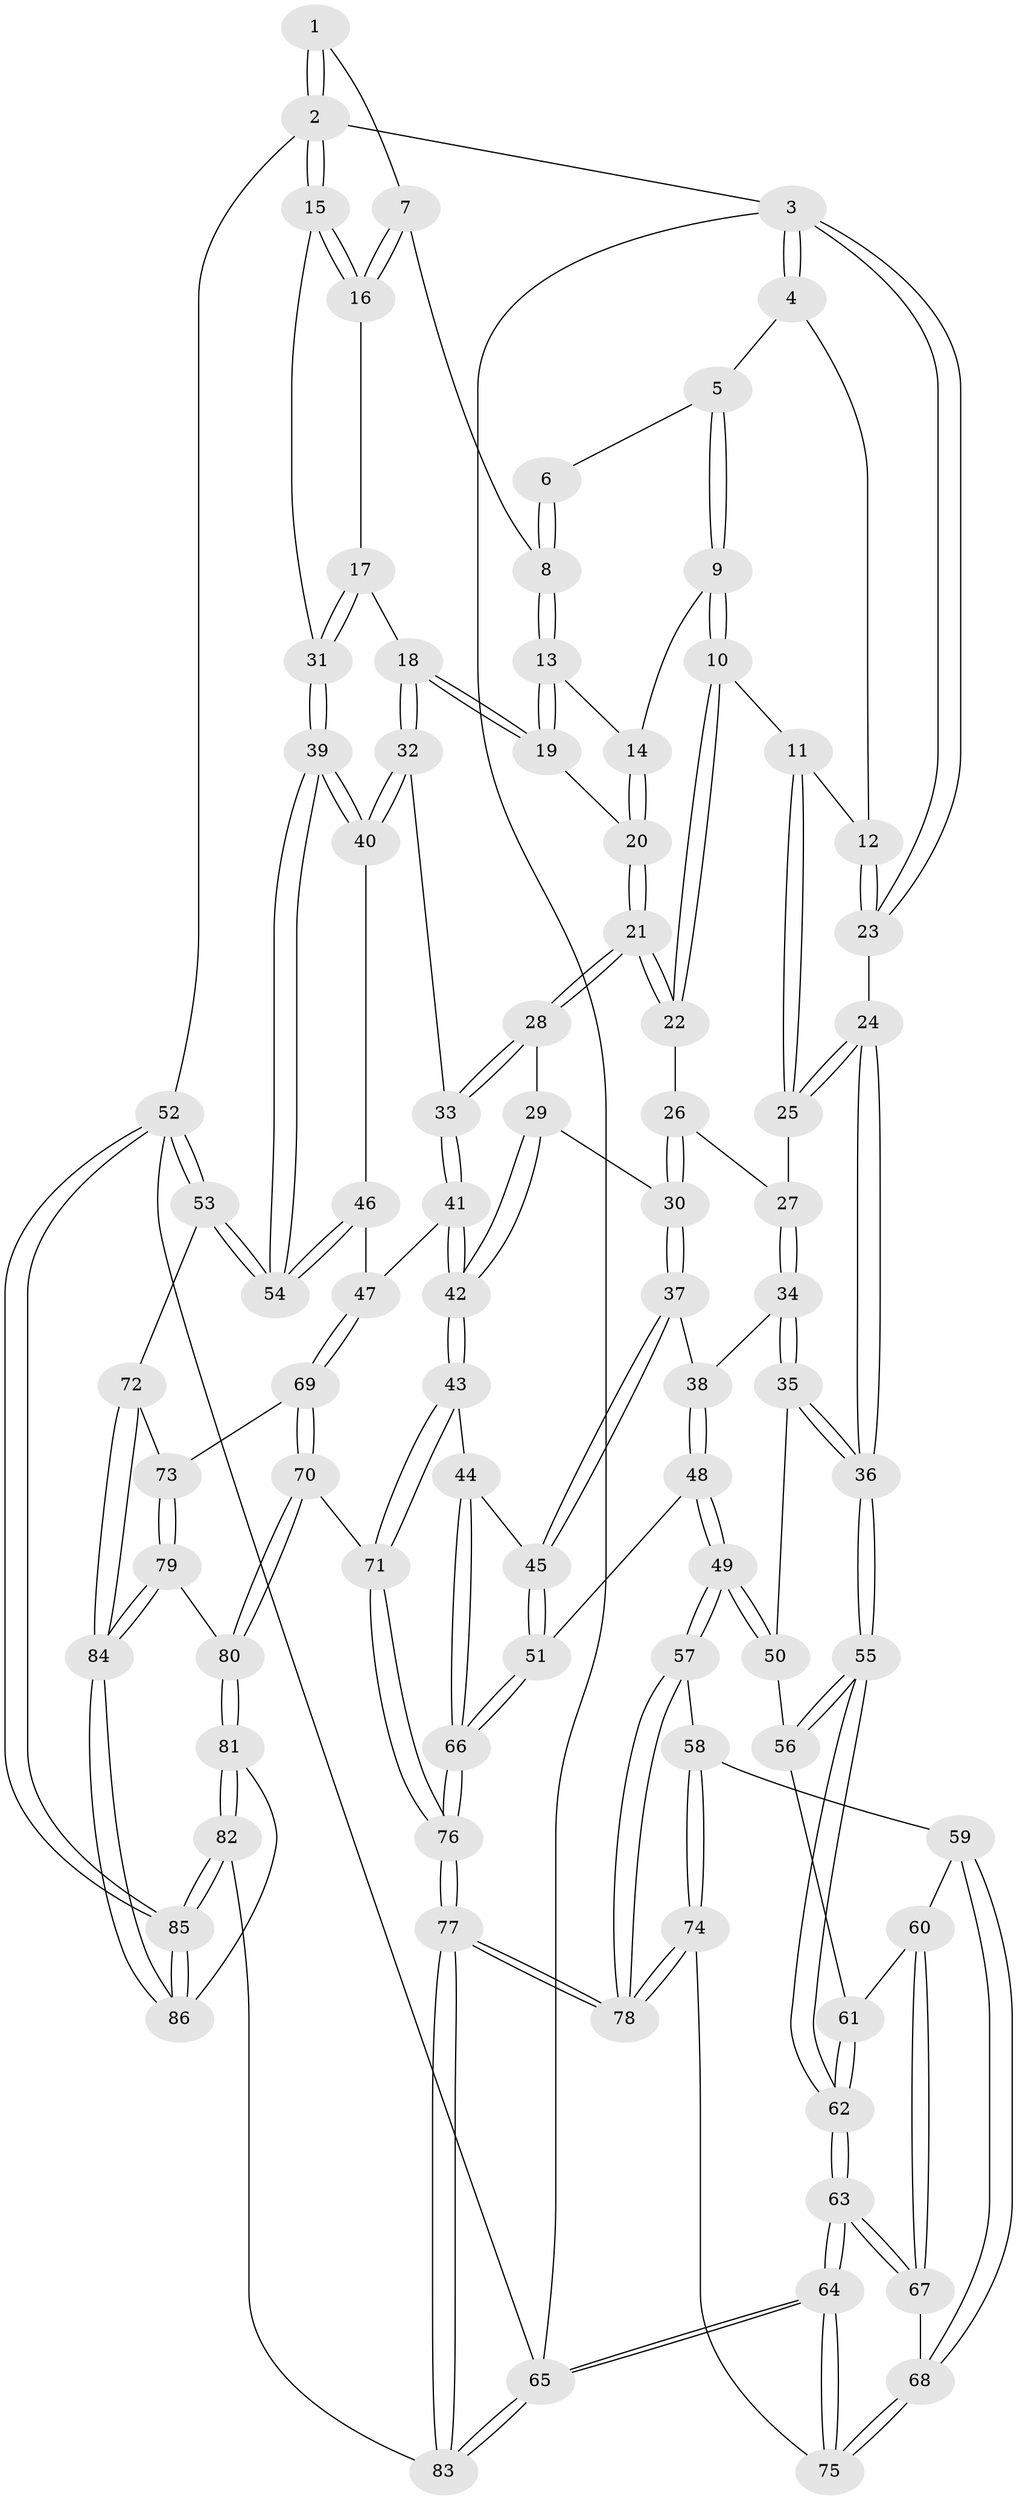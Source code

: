 // Generated by graph-tools (version 1.1) at 2025/03/03/09/25 03:03:25]
// undirected, 86 vertices, 212 edges
graph export_dot {
graph [start="1"]
  node [color=gray90,style=filled];
  1 [pos="+0.9921899978734813+0"];
  2 [pos="+1+0"];
  3 [pos="+0+0"];
  4 [pos="+0.3311353452657393+0"];
  5 [pos="+0.4485660518681362+0"];
  6 [pos="+0.4733770866193316+0"];
  7 [pos="+0.8291137912991172+0.013777623872758498"];
  8 [pos="+0.7042328100855205+0.08653178502030397"];
  9 [pos="+0.4859784871287295+0.017914760601220908"];
  10 [pos="+0.35136966200774566+0.18883311396407862"];
  11 [pos="+0.2341904982922832+0.10291766099389855"];
  12 [pos="+0.2346087767648176+0.09343368537547497"];
  13 [pos="+0.7009828847571739+0.09299915774465928"];
  14 [pos="+0.5196602057557907+0.09830841087256019"];
  15 [pos="+1+0.015527432176650677"];
  16 [pos="+0.8588084487728431+0.19064968627071954"];
  17 [pos="+0.8383517238859085+0.23797382462215447"];
  18 [pos="+0.777622327663731+0.3103372435602756"];
  19 [pos="+0.6931956736404375+0.2470274991841354"];
  20 [pos="+0.5395272996838519+0.21997792505772237"];
  21 [pos="+0.4568047337975548+0.3019136646530441"];
  22 [pos="+0.3642329137539813+0.2143807810870891"];
  23 [pos="+0+0"];
  24 [pos="+0+0.23020232059684115"];
  25 [pos="+0.14771513510484557+0.24436113465707762"];
  26 [pos="+0.25523943804541926+0.26800800725041496"];
  27 [pos="+0.16502656440844607+0.2664417570096522"];
  28 [pos="+0.44353866338938647+0.35178101282732366"];
  29 [pos="+0.4424436882329739+0.3535034344265841"];
  30 [pos="+0.43085048469203063+0.3600068843603801"];
  31 [pos="+1+0.29828333342449054"];
  32 [pos="+0.7776333391293405+0.31041796784061254"];
  33 [pos="+0.6905650282948343+0.41779669146854154"];
  34 [pos="+0.21318034403555608+0.4170242361457886"];
  35 [pos="+0.17018227571021213+0.4592172772084235"];
  36 [pos="+0+0.24551878310643055"];
  37 [pos="+0.3460947692257627+0.42933341385881607"];
  38 [pos="+0.30018551007334254+0.43144076708406576"];
  39 [pos="+1+0.5245445447586944"];
  40 [pos="+0.9235749560314247+0.4425187885870318"];
  41 [pos="+0.6503637179721844+0.5634138138005347"];
  42 [pos="+0.5763313726038805+0.5856113556532391"];
  43 [pos="+0.5736362972989458+0.5884082688164427"];
  44 [pos="+0.41165025809693145+0.5695557510676265"];
  45 [pos="+0.3705446629772211+0.5201281028891365"];
  46 [pos="+0.752270209731424+0.5840037785504915"];
  47 [pos="+0.7191807491398652+0.6020545492255562"];
  48 [pos="+0.25384801919604705+0.6366168749318664"];
  49 [pos="+0.25382819159574777+0.6366191260612015"];
  50 [pos="+0.15744060524448986+0.4853740598639692"];
  51 [pos="+0.25952111905552216+0.6374074631745653"];
  52 [pos="+1+1"];
  53 [pos="+1+0.6229359844081857"];
  54 [pos="+1+0.6144478155439477"];
  55 [pos="+0+0.3693560316326897"];
  56 [pos="+0.13483673125133588+0.5017886993836815"];
  57 [pos="+0.25318355700927425+0.6371104463966596"];
  58 [pos="+0.14026966628173773+0.6579368959740156"];
  59 [pos="+0.10140101938539516+0.6348197662369446"];
  60 [pos="+0.0977521992251827+0.6292967416799142"];
  61 [pos="+0.1021107885692039+0.5457273430676245"];
  62 [pos="+0+0.5252005675424665"];
  63 [pos="+0+0.6199830922456596"];
  64 [pos="+0+0.931484330380404"];
  65 [pos="+0+1"];
  66 [pos="+0.35342795927931026+0.6861498781692267"];
  67 [pos="+0+0.6382133420385406"];
  68 [pos="+0.04751588256980549+0.7257912489162357"];
  69 [pos="+0.774424031864569+0.7030566852533764"];
  70 [pos="+0.5421391561405684+0.7670457831632541"];
  71 [pos="+0.5211816571111328+0.7454014178812144"];
  72 [pos="+0.8387664643050681+0.7580473474549305"];
  73 [pos="+0.7866925266973387+0.7178138394420476"];
  74 [pos="+0.14303776698941584+0.8153909011969296"];
  75 [pos="+0.07434716609737801+0.7865226061989101"];
  76 [pos="+0.4042392608951326+0.7698645009674452"];
  77 [pos="+0.2520430845797514+0.9867525814063278"];
  78 [pos="+0.1910912320518098+0.8663426864487173"];
  79 [pos="+0.6049522750137268+0.8239972475452626"];
  80 [pos="+0.5778493059338397+0.820057333259763"];
  81 [pos="+0.562083549233812+0.9137964557792276"];
  82 [pos="+0.38719184373369264+1"];
  83 [pos="+0.24233716769401462+1"];
  84 [pos="+0.8064758510797011+0.9168726273159994"];
  85 [pos="+0.9545294169679134+1"];
  86 [pos="+0.8254614799499446+1"];
  1 -- 2;
  1 -- 2;
  1 -- 7;
  2 -- 3;
  2 -- 15;
  2 -- 15;
  2 -- 52;
  3 -- 4;
  3 -- 4;
  3 -- 23;
  3 -- 23;
  3 -- 65;
  4 -- 5;
  4 -- 12;
  5 -- 6;
  5 -- 9;
  5 -- 9;
  6 -- 8;
  6 -- 8;
  7 -- 8;
  7 -- 16;
  7 -- 16;
  8 -- 13;
  8 -- 13;
  9 -- 10;
  9 -- 10;
  9 -- 14;
  10 -- 11;
  10 -- 22;
  10 -- 22;
  11 -- 12;
  11 -- 25;
  11 -- 25;
  12 -- 23;
  12 -- 23;
  13 -- 14;
  13 -- 19;
  13 -- 19;
  14 -- 20;
  14 -- 20;
  15 -- 16;
  15 -- 16;
  15 -- 31;
  16 -- 17;
  17 -- 18;
  17 -- 31;
  17 -- 31;
  18 -- 19;
  18 -- 19;
  18 -- 32;
  18 -- 32;
  19 -- 20;
  20 -- 21;
  20 -- 21;
  21 -- 22;
  21 -- 22;
  21 -- 28;
  21 -- 28;
  22 -- 26;
  23 -- 24;
  24 -- 25;
  24 -- 25;
  24 -- 36;
  24 -- 36;
  25 -- 27;
  26 -- 27;
  26 -- 30;
  26 -- 30;
  27 -- 34;
  27 -- 34;
  28 -- 29;
  28 -- 33;
  28 -- 33;
  29 -- 30;
  29 -- 42;
  29 -- 42;
  30 -- 37;
  30 -- 37;
  31 -- 39;
  31 -- 39;
  32 -- 33;
  32 -- 40;
  32 -- 40;
  33 -- 41;
  33 -- 41;
  34 -- 35;
  34 -- 35;
  34 -- 38;
  35 -- 36;
  35 -- 36;
  35 -- 50;
  36 -- 55;
  36 -- 55;
  37 -- 38;
  37 -- 45;
  37 -- 45;
  38 -- 48;
  38 -- 48;
  39 -- 40;
  39 -- 40;
  39 -- 54;
  39 -- 54;
  40 -- 46;
  41 -- 42;
  41 -- 42;
  41 -- 47;
  42 -- 43;
  42 -- 43;
  43 -- 44;
  43 -- 71;
  43 -- 71;
  44 -- 45;
  44 -- 66;
  44 -- 66;
  45 -- 51;
  45 -- 51;
  46 -- 47;
  46 -- 54;
  46 -- 54;
  47 -- 69;
  47 -- 69;
  48 -- 49;
  48 -- 49;
  48 -- 51;
  49 -- 50;
  49 -- 50;
  49 -- 57;
  49 -- 57;
  50 -- 56;
  51 -- 66;
  51 -- 66;
  52 -- 53;
  52 -- 53;
  52 -- 85;
  52 -- 85;
  52 -- 65;
  53 -- 54;
  53 -- 54;
  53 -- 72;
  55 -- 56;
  55 -- 56;
  55 -- 62;
  55 -- 62;
  56 -- 61;
  57 -- 58;
  57 -- 78;
  57 -- 78;
  58 -- 59;
  58 -- 74;
  58 -- 74;
  59 -- 60;
  59 -- 68;
  59 -- 68;
  60 -- 61;
  60 -- 67;
  60 -- 67;
  61 -- 62;
  61 -- 62;
  62 -- 63;
  62 -- 63;
  63 -- 64;
  63 -- 64;
  63 -- 67;
  63 -- 67;
  64 -- 65;
  64 -- 65;
  64 -- 75;
  64 -- 75;
  65 -- 83;
  65 -- 83;
  66 -- 76;
  66 -- 76;
  67 -- 68;
  68 -- 75;
  68 -- 75;
  69 -- 70;
  69 -- 70;
  69 -- 73;
  70 -- 71;
  70 -- 80;
  70 -- 80;
  71 -- 76;
  71 -- 76;
  72 -- 73;
  72 -- 84;
  72 -- 84;
  73 -- 79;
  73 -- 79;
  74 -- 75;
  74 -- 78;
  74 -- 78;
  76 -- 77;
  76 -- 77;
  77 -- 78;
  77 -- 78;
  77 -- 83;
  77 -- 83;
  79 -- 80;
  79 -- 84;
  79 -- 84;
  80 -- 81;
  80 -- 81;
  81 -- 82;
  81 -- 82;
  81 -- 86;
  82 -- 83;
  82 -- 85;
  82 -- 85;
  84 -- 86;
  84 -- 86;
  85 -- 86;
  85 -- 86;
}
